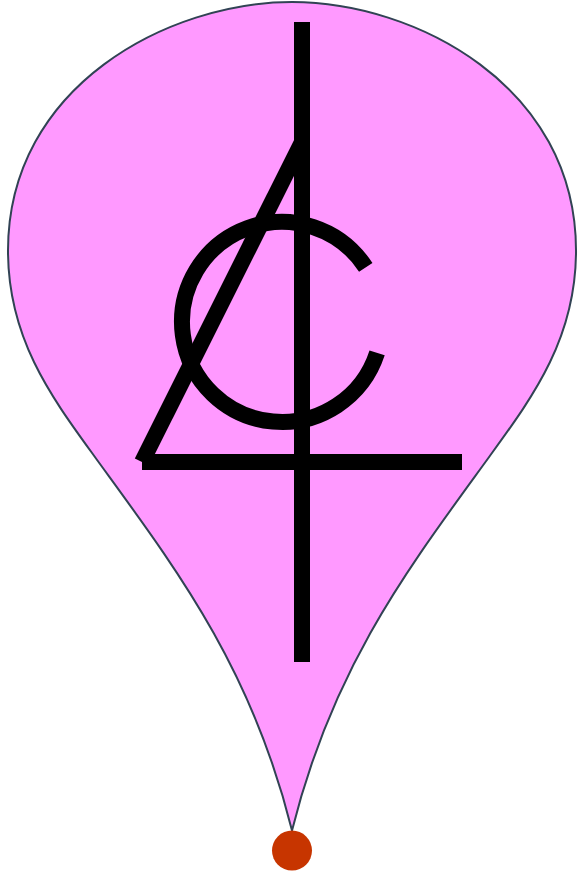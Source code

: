<mxfile version="24.6.4" type="github">
  <diagram name="Page-1" id="eovN-4z9HB7-FLf9IqhV">
    <mxGraphModel dx="993" dy="535" grid="1" gridSize="10" guides="1" tooltips="1" connect="1" arrows="1" fold="1" page="1" pageScale="1" pageWidth="850" pageHeight="1100" math="0" shadow="0">
      <root>
        <mxCell id="0" />
        <mxCell id="1" parent="0" />
        <mxCell id="TkRVrH5h1QmaC7gnA6s7-6" value="" style="html=1;outlineConnect=0;whiteSpace=wrap;shape=mxgraph.archimate3.locationIcon;fillColor=#FF99FF;aspect=fixed;strokeColor=#314354;fontColor=#ffffff;" vertex="1" parent="1">
          <mxGeometry x="430" y="130" width="290.01" height="414.29" as="geometry" />
        </mxCell>
        <mxCell id="TkRVrH5h1QmaC7gnA6s7-7" value="" style="shape=waypoint;sketch=0;size=6;pointerEvents=1;points=[];fillColor=#D91212;resizable=0;rotatable=0;perimeter=centerPerimeter;snapToPoint=1;strokeWidth=8;strokeColor=#C73500;fontColor=#000000;fillStyle=auto;" vertex="1" parent="1">
          <mxGeometry x="565" y="544.29" width="20" height="20" as="geometry" />
        </mxCell>
        <mxCell id="TkRVrH5h1QmaC7gnA6s7-11" value="" style="endArrow=none;html=1;rounded=0;strokeWidth=8;" edge="1" parent="1">
          <mxGeometry width="50" height="50" relative="1" as="geometry">
            <mxPoint x="580" y="460" as="sourcePoint" />
            <mxPoint x="580" y="140" as="targetPoint" />
          </mxGeometry>
        </mxCell>
        <mxCell id="TkRVrH5h1QmaC7gnA6s7-14" value="" style="verticalLabelPosition=bottom;verticalAlign=top;html=1;shape=mxgraph.basic.arc;startAngle=0.3;endAngle=0.158;strokeWidth=8;" vertex="1" parent="1">
          <mxGeometry x="520" y="240" width="100" height="100" as="geometry" />
        </mxCell>
        <mxCell id="TkRVrH5h1QmaC7gnA6s7-16" value="" style="endArrow=none;html=1;rounded=0;strokeWidth=8;" edge="1" parent="1">
          <mxGeometry width="50" height="50" relative="1" as="geometry">
            <mxPoint x="500" y="360" as="sourcePoint" />
            <mxPoint x="580" y="200" as="targetPoint" />
          </mxGeometry>
        </mxCell>
        <mxCell id="TkRVrH5h1QmaC7gnA6s7-17" value="" style="endArrow=none;html=1;rounded=0;strokeWidth=8;" edge="1" parent="1">
          <mxGeometry width="50" height="50" relative="1" as="geometry">
            <mxPoint x="500" y="360" as="sourcePoint" />
            <mxPoint x="660" y="360" as="targetPoint" />
          </mxGeometry>
        </mxCell>
      </root>
    </mxGraphModel>
  </diagram>
</mxfile>
